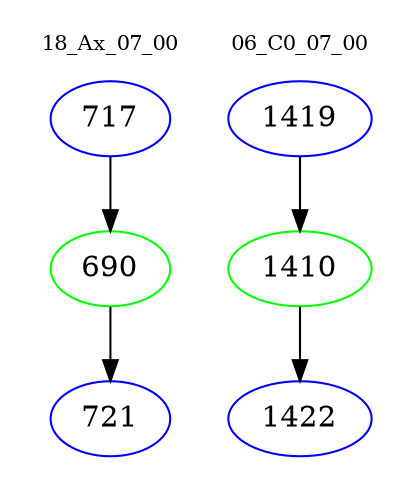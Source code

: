 digraph{
subgraph cluster_0 {
color = white
label = "18_Ax_07_00";
fontsize=10;
T0_717 [label="717", color="blue"]
T0_717 -> T0_690 [color="black"]
T0_690 [label="690", color="green"]
T0_690 -> T0_721 [color="black"]
T0_721 [label="721", color="blue"]
}
subgraph cluster_1 {
color = white
label = "06_C0_07_00";
fontsize=10;
T1_1419 [label="1419", color="blue"]
T1_1419 -> T1_1410 [color="black"]
T1_1410 [label="1410", color="green"]
T1_1410 -> T1_1422 [color="black"]
T1_1422 [label="1422", color="blue"]
}
}
